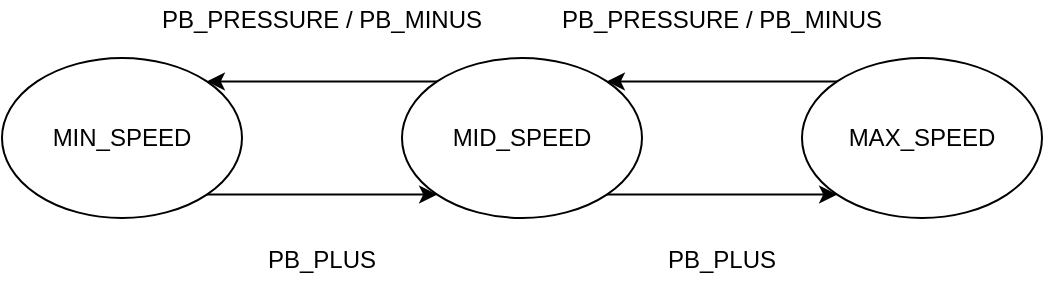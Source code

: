 <mxfile version="14.4.4" type="device"><diagram id="Sln7gObnlPX-ofGdThLC" name="Page-1"><mxGraphModel dx="609" dy="336" grid="1" gridSize="10" guides="1" tooltips="1" connect="1" arrows="1" fold="1" page="1" pageScale="1" pageWidth="850" pageHeight="1100" math="0" shadow="0"><root><mxCell id="0"/><mxCell id="1" parent="0"/><mxCell id="gyW6MvLIU6EQ9V2ixOiC-1" value="MIN_SPEED" style="ellipse;whiteSpace=wrap;html=1;" vertex="1" parent="1"><mxGeometry x="120" y="159" width="120" height="80" as="geometry"/></mxCell><mxCell id="gyW6MvLIU6EQ9V2ixOiC-2" value="MID_SPEED" style="ellipse;whiteSpace=wrap;html=1;" vertex="1" parent="1"><mxGeometry x="320" y="159" width="120" height="80" as="geometry"/></mxCell><mxCell id="gyW6MvLIU6EQ9V2ixOiC-3" value="MAX_SPEED" style="ellipse;whiteSpace=wrap;html=1;" vertex="1" parent="1"><mxGeometry x="520" y="159" width="120" height="80" as="geometry"/></mxCell><mxCell id="gyW6MvLIU6EQ9V2ixOiC-5" value="" style="endArrow=classic;html=1;exitX=1;exitY=1;exitDx=0;exitDy=0;entryX=0;entryY=1;entryDx=0;entryDy=0;" edge="1" parent="1" source="gyW6MvLIU6EQ9V2ixOiC-1" target="gyW6MvLIU6EQ9V2ixOiC-2"><mxGeometry width="50" height="50" relative="1" as="geometry"><mxPoint x="350" y="240" as="sourcePoint"/><mxPoint x="400" y="190" as="targetPoint"/></mxGeometry></mxCell><mxCell id="gyW6MvLIU6EQ9V2ixOiC-8" value="" style="endArrow=classic;html=1;exitX=0;exitY=0;exitDx=0;exitDy=0;entryX=1;entryY=0;entryDx=0;entryDy=0;" edge="1" parent="1" source="gyW6MvLIU6EQ9V2ixOiC-2" target="gyW6MvLIU6EQ9V2ixOiC-1"><mxGeometry width="50" height="50" relative="1" as="geometry"><mxPoint x="350" y="240" as="sourcePoint"/><mxPoint x="270" y="120" as="targetPoint"/></mxGeometry></mxCell><mxCell id="gyW6MvLIU6EQ9V2ixOiC-9" value="" style="endArrow=classic;html=1;exitX=1;exitY=1;exitDx=0;exitDy=0;entryX=0;entryY=1;entryDx=0;entryDy=0;" edge="1" parent="1" source="gyW6MvLIU6EQ9V2ixOiC-2" target="gyW6MvLIU6EQ9V2ixOiC-3"><mxGeometry width="50" height="50" relative="1" as="geometry"><mxPoint x="350" y="240" as="sourcePoint"/><mxPoint x="400" y="190" as="targetPoint"/></mxGeometry></mxCell><mxCell id="gyW6MvLIU6EQ9V2ixOiC-10" value="" style="endArrow=classic;html=1;exitX=0;exitY=0;exitDx=0;exitDy=0;entryX=1;entryY=0;entryDx=0;entryDy=0;" edge="1" parent="1" source="gyW6MvLIU6EQ9V2ixOiC-3" target="gyW6MvLIU6EQ9V2ixOiC-2"><mxGeometry width="50" height="50" relative="1" as="geometry"><mxPoint x="350" y="240" as="sourcePoint"/><mxPoint x="400" y="190" as="targetPoint"/></mxGeometry></mxCell><mxCell id="gyW6MvLIU6EQ9V2ixOiC-11" value="PB_PRESSURE /&amp;nbsp;PB_MINUS" style="text;html=1;strokeColor=none;fillColor=none;align=center;verticalAlign=middle;whiteSpace=wrap;rounded=0;" vertex="1" parent="1"><mxGeometry x="390" y="130" width="180" height="20" as="geometry"/></mxCell><mxCell id="gyW6MvLIU6EQ9V2ixOiC-12" value="PB_PRESSURE /&amp;nbsp;PB_MINUS" style="text;html=1;strokeColor=none;fillColor=none;align=center;verticalAlign=middle;whiteSpace=wrap;rounded=0;" vertex="1" parent="1"><mxGeometry x="190" y="130" width="180" height="20" as="geometry"/></mxCell><mxCell id="gyW6MvLIU6EQ9V2ixOiC-13" value="PB_PLUS" style="text;html=1;strokeColor=none;fillColor=none;align=center;verticalAlign=middle;whiteSpace=wrap;rounded=0;" vertex="1" parent="1"><mxGeometry x="190" y="250" width="180" height="20" as="geometry"/></mxCell><mxCell id="gyW6MvLIU6EQ9V2ixOiC-14" value="PB_PLUS" style="text;html=1;strokeColor=none;fillColor=none;align=center;verticalAlign=middle;whiteSpace=wrap;rounded=0;" vertex="1" parent="1"><mxGeometry x="390" y="250" width="180" height="20" as="geometry"/></mxCell></root></mxGraphModel></diagram></mxfile>